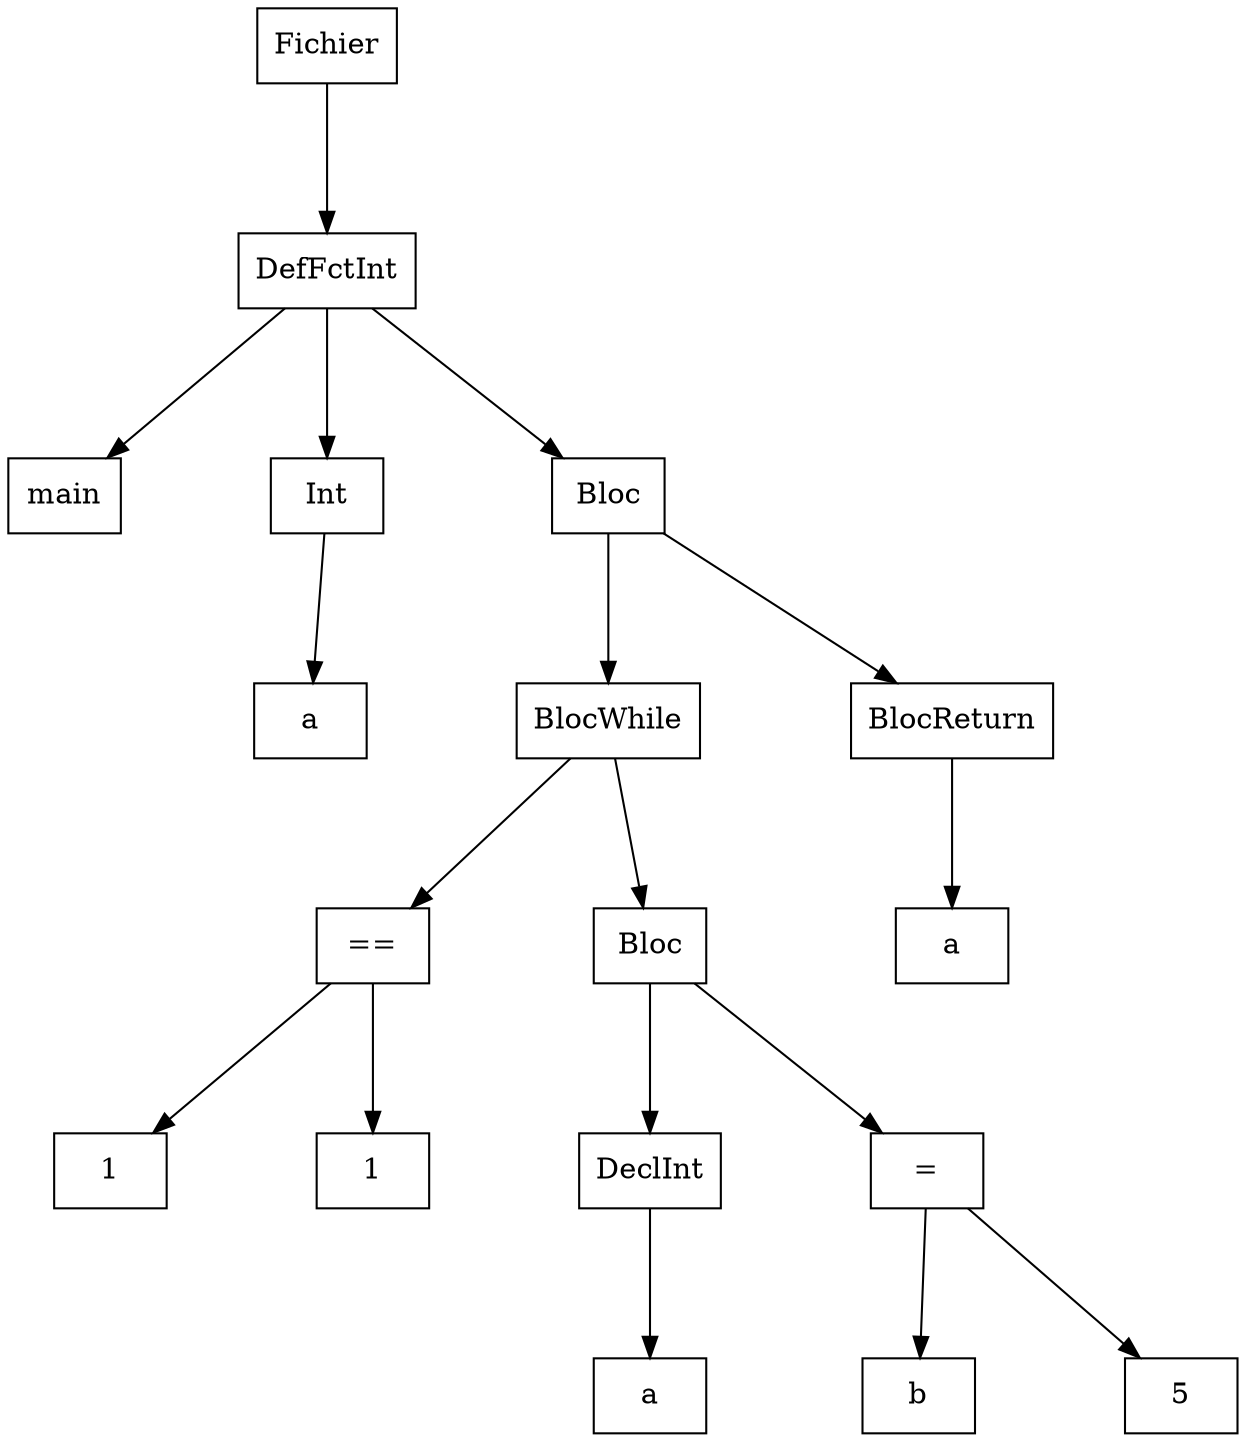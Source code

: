 digraph "ast"{

	nodesep=1;
	ranksep=1;

	N0 [label="Fichier", shape="box"];
	N1 [label="DefFctInt", shape="box"];
	N2 [label="main", shape="box"];
	N3 [label="Int", shape="box"];
	N4 [label="a", shape="box"];
	N5 [label="Bloc", shape="box"];
	N6 [label="BlocWhile", shape="box"];
	N7 [label="==", shape="box"];
	N8 [label="1", shape="box"];
	N9 [label="1", shape="box"];
	N10 [label="Bloc", shape="box"];
	N11 [label="DeclInt", shape="box"];
	N12 [label="a", shape="box"];
	N13 [label="=", shape="box"];
	N14 [label="b", shape="box"];
	N15 [label="5", shape="box"];
	N16 [label="BlocReturn", shape="box"];
	N17 [label="a", shape="box"];

	N1 -> N2; 
	N3 -> N4; 
	N1 -> N3; 
	N7 -> N8; 
	N7 -> N9; 
	N6 -> N7; 
	N11 -> N12; 
	N10 -> N11; 
	N13 -> N14; 
	N13 -> N15; 
	N10 -> N13; 
	N6 -> N10; 
	N5 -> N6; 
	N16 -> N17; 
	N5 -> N16; 
	N1 -> N5; 
	N0 -> N1; 
}
